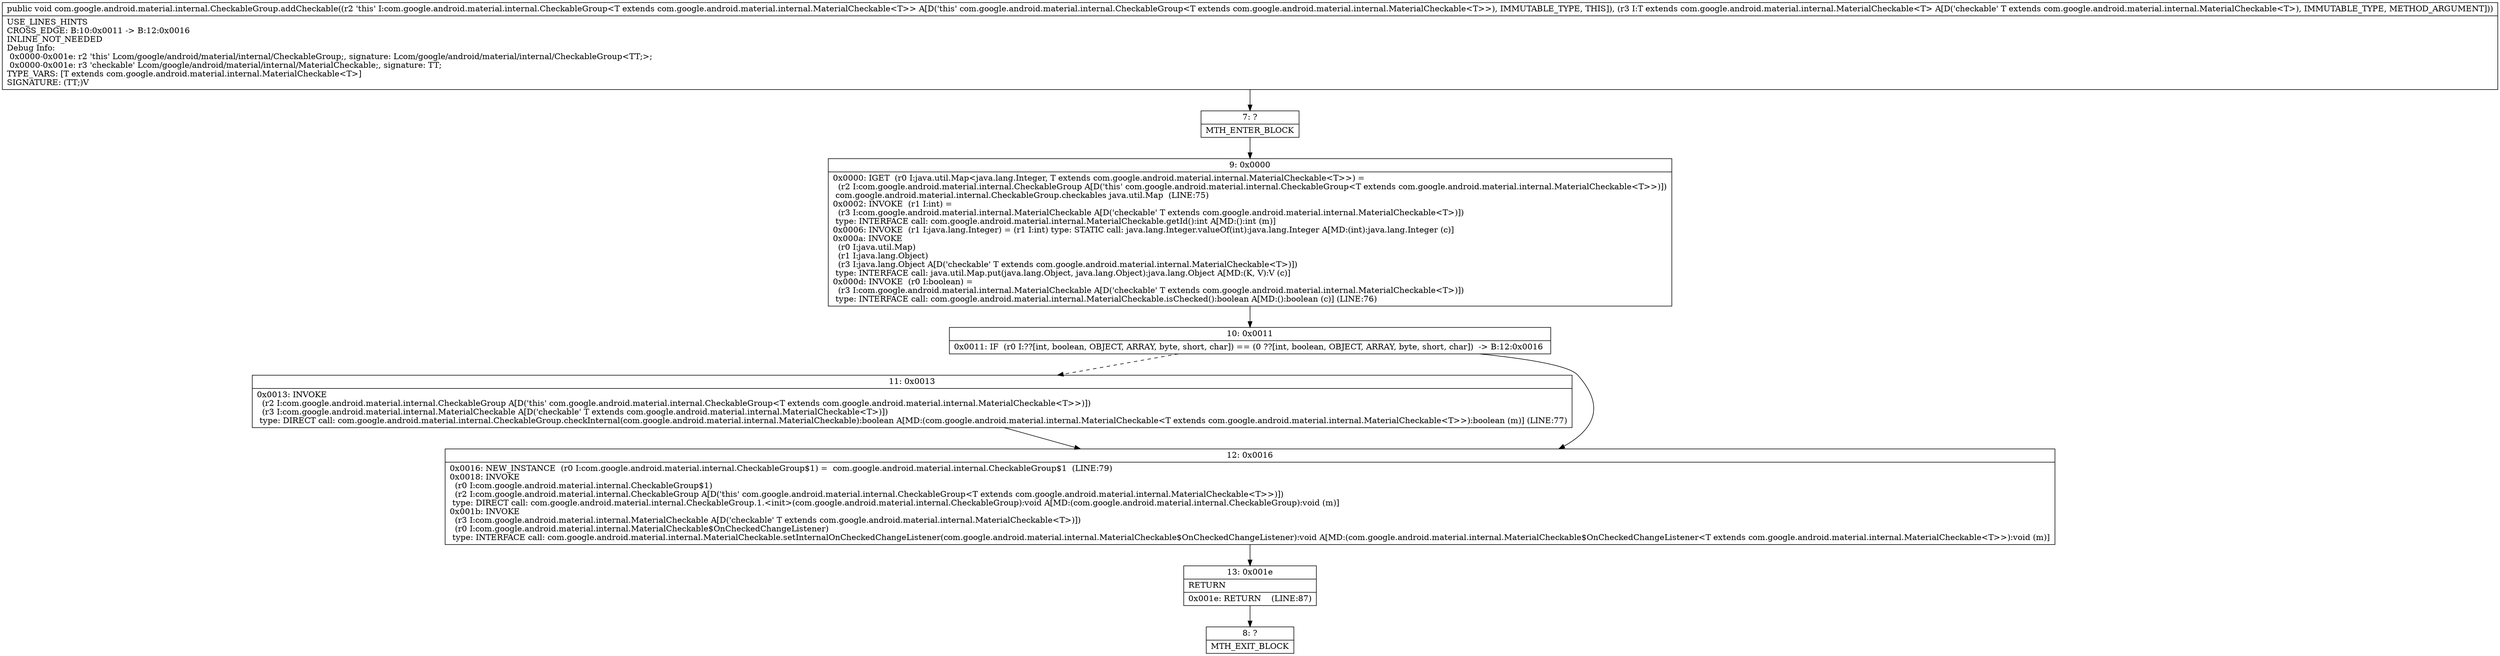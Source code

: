 digraph "CFG forcom.google.android.material.internal.CheckableGroup.addCheckable(Lcom\/google\/android\/material\/internal\/MaterialCheckable;)V" {
Node_7 [shape=record,label="{7\:\ ?|MTH_ENTER_BLOCK\l}"];
Node_9 [shape=record,label="{9\:\ 0x0000|0x0000: IGET  (r0 I:java.util.Map\<java.lang.Integer, T extends com.google.android.material.internal.MaterialCheckable\<T\>\>) = \l  (r2 I:com.google.android.material.internal.CheckableGroup A[D('this' com.google.android.material.internal.CheckableGroup\<T extends com.google.android.material.internal.MaterialCheckable\<T\>\>)])\l com.google.android.material.internal.CheckableGroup.checkables java.util.Map  (LINE:75)\l0x0002: INVOKE  (r1 I:int) = \l  (r3 I:com.google.android.material.internal.MaterialCheckable A[D('checkable' T extends com.google.android.material.internal.MaterialCheckable\<T\>)])\l type: INTERFACE call: com.google.android.material.internal.MaterialCheckable.getId():int A[MD:():int (m)]\l0x0006: INVOKE  (r1 I:java.lang.Integer) = (r1 I:int) type: STATIC call: java.lang.Integer.valueOf(int):java.lang.Integer A[MD:(int):java.lang.Integer (c)]\l0x000a: INVOKE  \l  (r0 I:java.util.Map)\l  (r1 I:java.lang.Object)\l  (r3 I:java.lang.Object A[D('checkable' T extends com.google.android.material.internal.MaterialCheckable\<T\>)])\l type: INTERFACE call: java.util.Map.put(java.lang.Object, java.lang.Object):java.lang.Object A[MD:(K, V):V (c)]\l0x000d: INVOKE  (r0 I:boolean) = \l  (r3 I:com.google.android.material.internal.MaterialCheckable A[D('checkable' T extends com.google.android.material.internal.MaterialCheckable\<T\>)])\l type: INTERFACE call: com.google.android.material.internal.MaterialCheckable.isChecked():boolean A[MD:():boolean (c)] (LINE:76)\l}"];
Node_10 [shape=record,label="{10\:\ 0x0011|0x0011: IF  (r0 I:??[int, boolean, OBJECT, ARRAY, byte, short, char]) == (0 ??[int, boolean, OBJECT, ARRAY, byte, short, char])  \-\> B:12:0x0016 \l}"];
Node_11 [shape=record,label="{11\:\ 0x0013|0x0013: INVOKE  \l  (r2 I:com.google.android.material.internal.CheckableGroup A[D('this' com.google.android.material.internal.CheckableGroup\<T extends com.google.android.material.internal.MaterialCheckable\<T\>\>)])\l  (r3 I:com.google.android.material.internal.MaterialCheckable A[D('checkable' T extends com.google.android.material.internal.MaterialCheckable\<T\>)])\l type: DIRECT call: com.google.android.material.internal.CheckableGroup.checkInternal(com.google.android.material.internal.MaterialCheckable):boolean A[MD:(com.google.android.material.internal.MaterialCheckable\<T extends com.google.android.material.internal.MaterialCheckable\<T\>\>):boolean (m)] (LINE:77)\l}"];
Node_12 [shape=record,label="{12\:\ 0x0016|0x0016: NEW_INSTANCE  (r0 I:com.google.android.material.internal.CheckableGroup$1) =  com.google.android.material.internal.CheckableGroup$1  (LINE:79)\l0x0018: INVOKE  \l  (r0 I:com.google.android.material.internal.CheckableGroup$1)\l  (r2 I:com.google.android.material.internal.CheckableGroup A[D('this' com.google.android.material.internal.CheckableGroup\<T extends com.google.android.material.internal.MaterialCheckable\<T\>\>)])\l type: DIRECT call: com.google.android.material.internal.CheckableGroup.1.\<init\>(com.google.android.material.internal.CheckableGroup):void A[MD:(com.google.android.material.internal.CheckableGroup):void (m)]\l0x001b: INVOKE  \l  (r3 I:com.google.android.material.internal.MaterialCheckable A[D('checkable' T extends com.google.android.material.internal.MaterialCheckable\<T\>)])\l  (r0 I:com.google.android.material.internal.MaterialCheckable$OnCheckedChangeListener)\l type: INTERFACE call: com.google.android.material.internal.MaterialCheckable.setInternalOnCheckedChangeListener(com.google.android.material.internal.MaterialCheckable$OnCheckedChangeListener):void A[MD:(com.google.android.material.internal.MaterialCheckable$OnCheckedChangeListener\<T extends com.google.android.material.internal.MaterialCheckable\<T\>\>):void (m)]\l}"];
Node_13 [shape=record,label="{13\:\ 0x001e|RETURN\l|0x001e: RETURN    (LINE:87)\l}"];
Node_8 [shape=record,label="{8\:\ ?|MTH_EXIT_BLOCK\l}"];
MethodNode[shape=record,label="{public void com.google.android.material.internal.CheckableGroup.addCheckable((r2 'this' I:com.google.android.material.internal.CheckableGroup\<T extends com.google.android.material.internal.MaterialCheckable\<T\>\> A[D('this' com.google.android.material.internal.CheckableGroup\<T extends com.google.android.material.internal.MaterialCheckable\<T\>\>), IMMUTABLE_TYPE, THIS]), (r3 I:T extends com.google.android.material.internal.MaterialCheckable\<T\> A[D('checkable' T extends com.google.android.material.internal.MaterialCheckable\<T\>), IMMUTABLE_TYPE, METHOD_ARGUMENT]))  | USE_LINES_HINTS\lCROSS_EDGE: B:10:0x0011 \-\> B:12:0x0016\lINLINE_NOT_NEEDED\lDebug Info:\l  0x0000\-0x001e: r2 'this' Lcom\/google\/android\/material\/internal\/CheckableGroup;, signature: Lcom\/google\/android\/material\/internal\/CheckableGroup\<TT;\>;\l  0x0000\-0x001e: r3 'checkable' Lcom\/google\/android\/material\/internal\/MaterialCheckable;, signature: TT;\lTYPE_VARS: [T extends com.google.android.material.internal.MaterialCheckable\<T\>]\lSIGNATURE: (TT;)V\l}"];
MethodNode -> Node_7;Node_7 -> Node_9;
Node_9 -> Node_10;
Node_10 -> Node_11[style=dashed];
Node_10 -> Node_12;
Node_11 -> Node_12;
Node_12 -> Node_13;
Node_13 -> Node_8;
}

